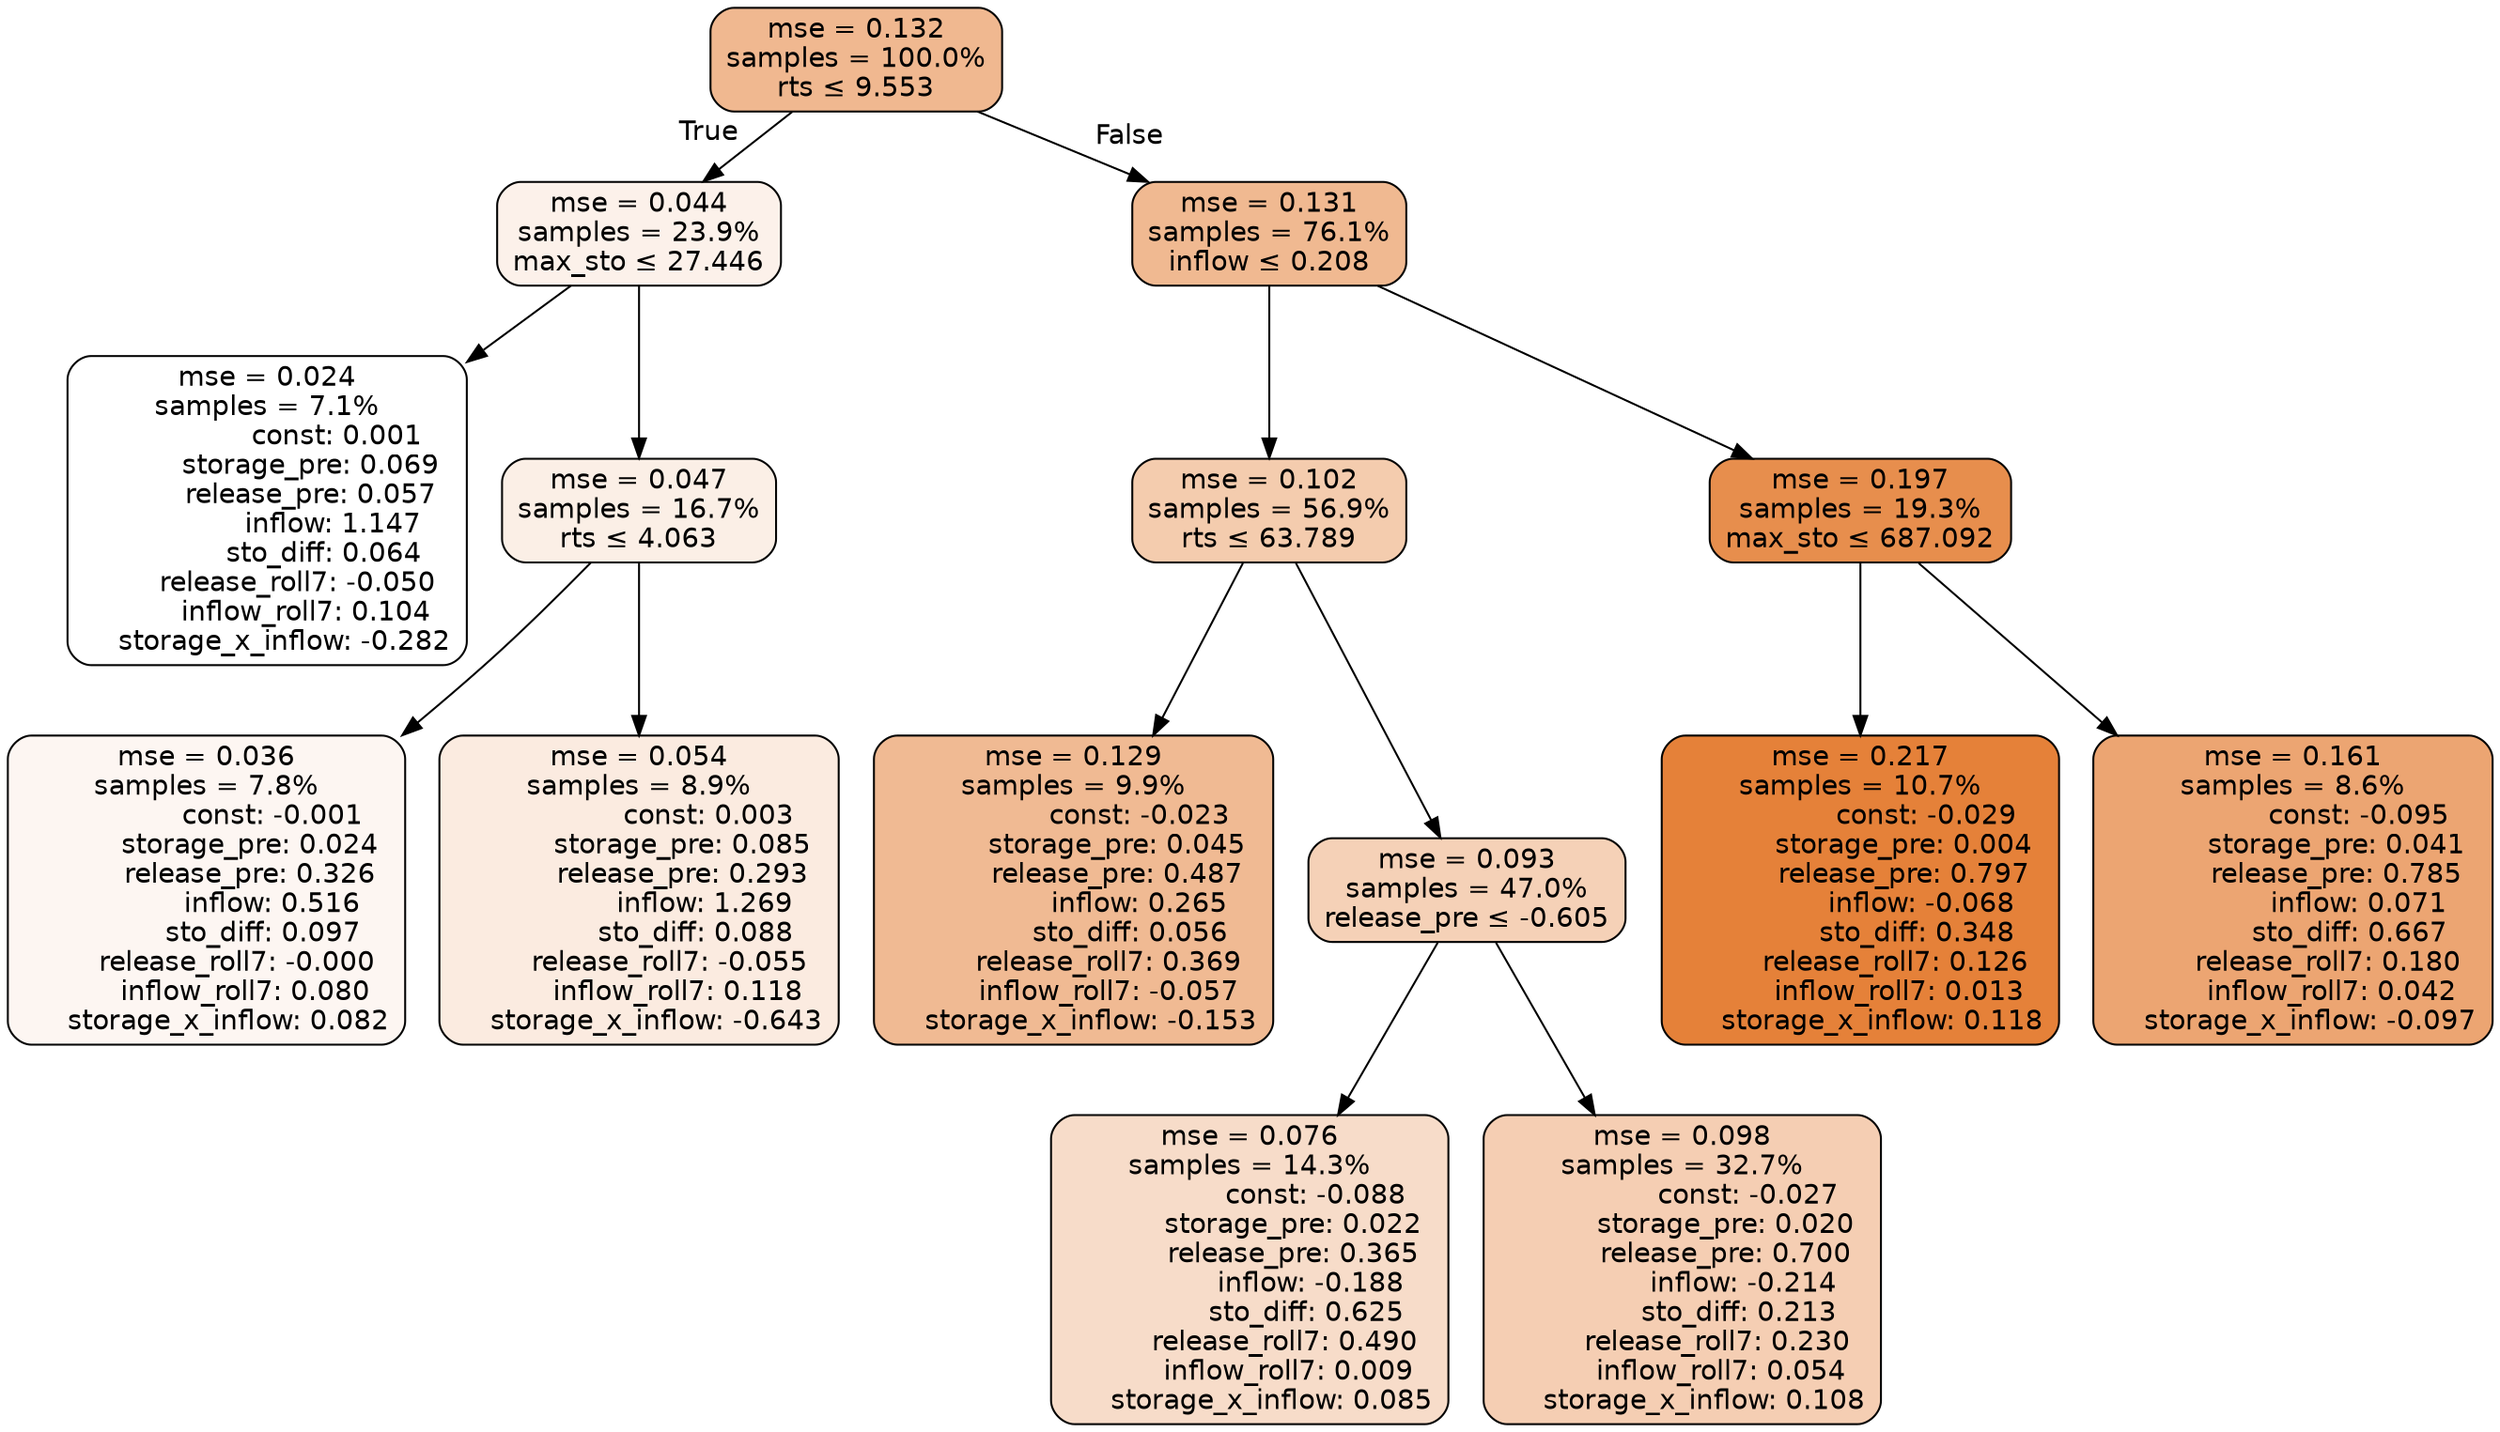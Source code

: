 digraph tree {
bgcolor="transparent"
node [shape=rectangle, style="filled, rounded", color="black", fontname=helvetica] ;
edge [fontname=helvetica] ;
	"0" [label="mse = 0.132
samples = 100.0%
rts &le; 9.553", fillcolor="#f0b890"]
	"1" [label="mse = 0.044
samples = 23.9%
max_sto &le; 27.446", fillcolor="#fcf1ea"]
	"2" [label="mse = 0.024
samples = 7.1%
                const: 0.001
          storage_pre: 0.069
          release_pre: 0.057
               inflow: 1.147
             sto_diff: 0.064
       release_roll7: -0.050
         inflow_roll7: 0.104
    storage_x_inflow: -0.282", fillcolor="#ffffff"]
	"3" [label="mse = 0.047
samples = 16.7%
rts &le; 4.063", fillcolor="#fbefe6"]
	"4" [label="mse = 0.036
samples = 7.8%
               const: -0.001
          storage_pre: 0.024
          release_pre: 0.326
               inflow: 0.516
             sto_diff: 0.097
       release_roll7: -0.000
         inflow_roll7: 0.080
     storage_x_inflow: 0.082", fillcolor="#fdf6f2"]
	"5" [label="mse = 0.054
samples = 8.9%
                const: 0.003
          storage_pre: 0.085
          release_pre: 0.293
               inflow: 1.269
             sto_diff: 0.088
       release_roll7: -0.055
         inflow_roll7: 0.118
    storage_x_inflow: -0.643", fillcolor="#fbebe0"]
	"6" [label="mse = 0.131
samples = 76.1%
inflow &le; 0.208", fillcolor="#f0b991"]
	"7" [label="mse = 0.102
samples = 56.9%
rts &le; 63.789", fillcolor="#f4ccae"]
	"8" [label="mse = 0.129
samples = 9.9%
               const: -0.023
          storage_pre: 0.045
          release_pre: 0.487
               inflow: 0.265
             sto_diff: 0.056
        release_roll7: 0.369
        inflow_roll7: -0.057
    storage_x_inflow: -0.153", fillcolor="#f0ba93"]
	"9" [label="mse = 0.093
samples = 47.0%
release_pre &le; -0.605", fillcolor="#f5d1b7"]
	"10" [label="mse = 0.076
samples = 14.3%
               const: -0.088
          storage_pre: 0.022
          release_pre: 0.365
              inflow: -0.188
             sto_diff: 0.625
        release_roll7: 0.490
         inflow_roll7: 0.009
     storage_x_inflow: 0.085", fillcolor="#f7dcc9"]
	"11" [label="mse = 0.098
samples = 32.7%
               const: -0.027
          storage_pre: 0.020
          release_pre: 0.700
              inflow: -0.214
             sto_diff: 0.213
        release_roll7: 0.230
         inflow_roll7: 0.054
     storage_x_inflow: 0.108", fillcolor="#f5ceb3"]
	"12" [label="mse = 0.197
samples = 19.3%
max_sto &le; 687.092", fillcolor="#e78e4d"]
	"13" [label="mse = 0.217
samples = 10.7%
               const: -0.029
          storage_pre: 0.004
          release_pre: 0.797
              inflow: -0.068
             sto_diff: 0.348
        release_roll7: 0.126
         inflow_roll7: 0.013
     storage_x_inflow: 0.118", fillcolor="#e58139"]
	"14" [label="mse = 0.161
samples = 8.6%
               const: -0.095
          storage_pre: 0.041
          release_pre: 0.785
               inflow: 0.071
             sto_diff: 0.667
        release_roll7: 0.180
         inflow_roll7: 0.042
    storage_x_inflow: -0.097", fillcolor="#eca572"]

	"0" -> "1" [labeldistance=2.5, labelangle=45, headlabel="True"]
	"1" -> "2"
	"1" -> "3"
	"3" -> "4"
	"3" -> "5"
	"0" -> "6" [labeldistance=2.5, labelangle=-45, headlabel="False"]
	"6" -> "7"
	"7" -> "8"
	"7" -> "9"
	"9" -> "10"
	"9" -> "11"
	"6" -> "12"
	"12" -> "13"
	"12" -> "14"
}